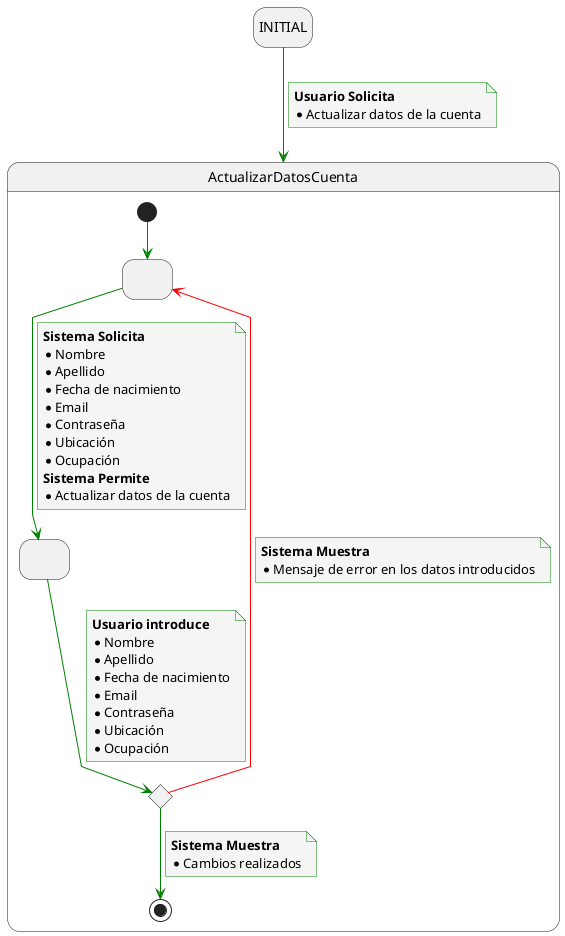 @startuml
skinparam {
    NoteBackgroundColor #whiteSmoke
    ArrowColor #green
    NoteBorderColor #green
    linetype polyline
}

hide empty description

state startState as "INITIAL"

startState --> ActualizarDatosCuenta
note on link
    <b>Usuario Solicita</b>
    * Actualizar datos de la cuenta
end note

state ActualizarDatosCuenta {
state 2 as " "
state 3 as " "
state 4 <<choice>>

[*] -down-> 2

2 -down-> 3
note on link
<b>Sistema Solicita</b>
* Nombre
* Apellido
* Fecha de nacimiento
* Email
* Contraseña
* Ubicación
* Ocupación
<b>Sistema Permite</b>
* Actualizar datos de la cuenta
end note

3 -down-> 4
note on link
<b>Usuario introduce</b>
* Nombre
* Apellido
* Fecha de nacimiento
* Email
* Contraseña
* Ubicación
* Ocupación
end note

4 -down-> [*]
note on link
<b>Sistema Muestra</b>
* Cambios realizados
end note

4 -[#red]-> 2
note on link
<b>Sistema Muestra</b>
* Mensaje de error en los datos introducidos
end note

}

@enduml
